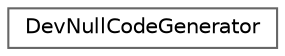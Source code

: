 digraph "Graphical Class Hierarchy"
{
 // INTERACTIVE_SVG=YES
 // LATEX_PDF_SIZE
  bgcolor="transparent";
  edge [fontname=Helvetica,fontsize=10,labelfontname=Helvetica,labelfontsize=10];
  node [fontname=Helvetica,fontsize=10,shape=box,height=0.2,width=0.4];
  rankdir="LR";
  Node0 [label="DevNullCodeGenerator",height=0.2,width=0.4,color="grey40", fillcolor="white", style="filled",URL="$d0/d4a/class_dev_null_code_generator.html",tooltip="Class implementing OutputCodeIntf by throwing away everything."];
}
